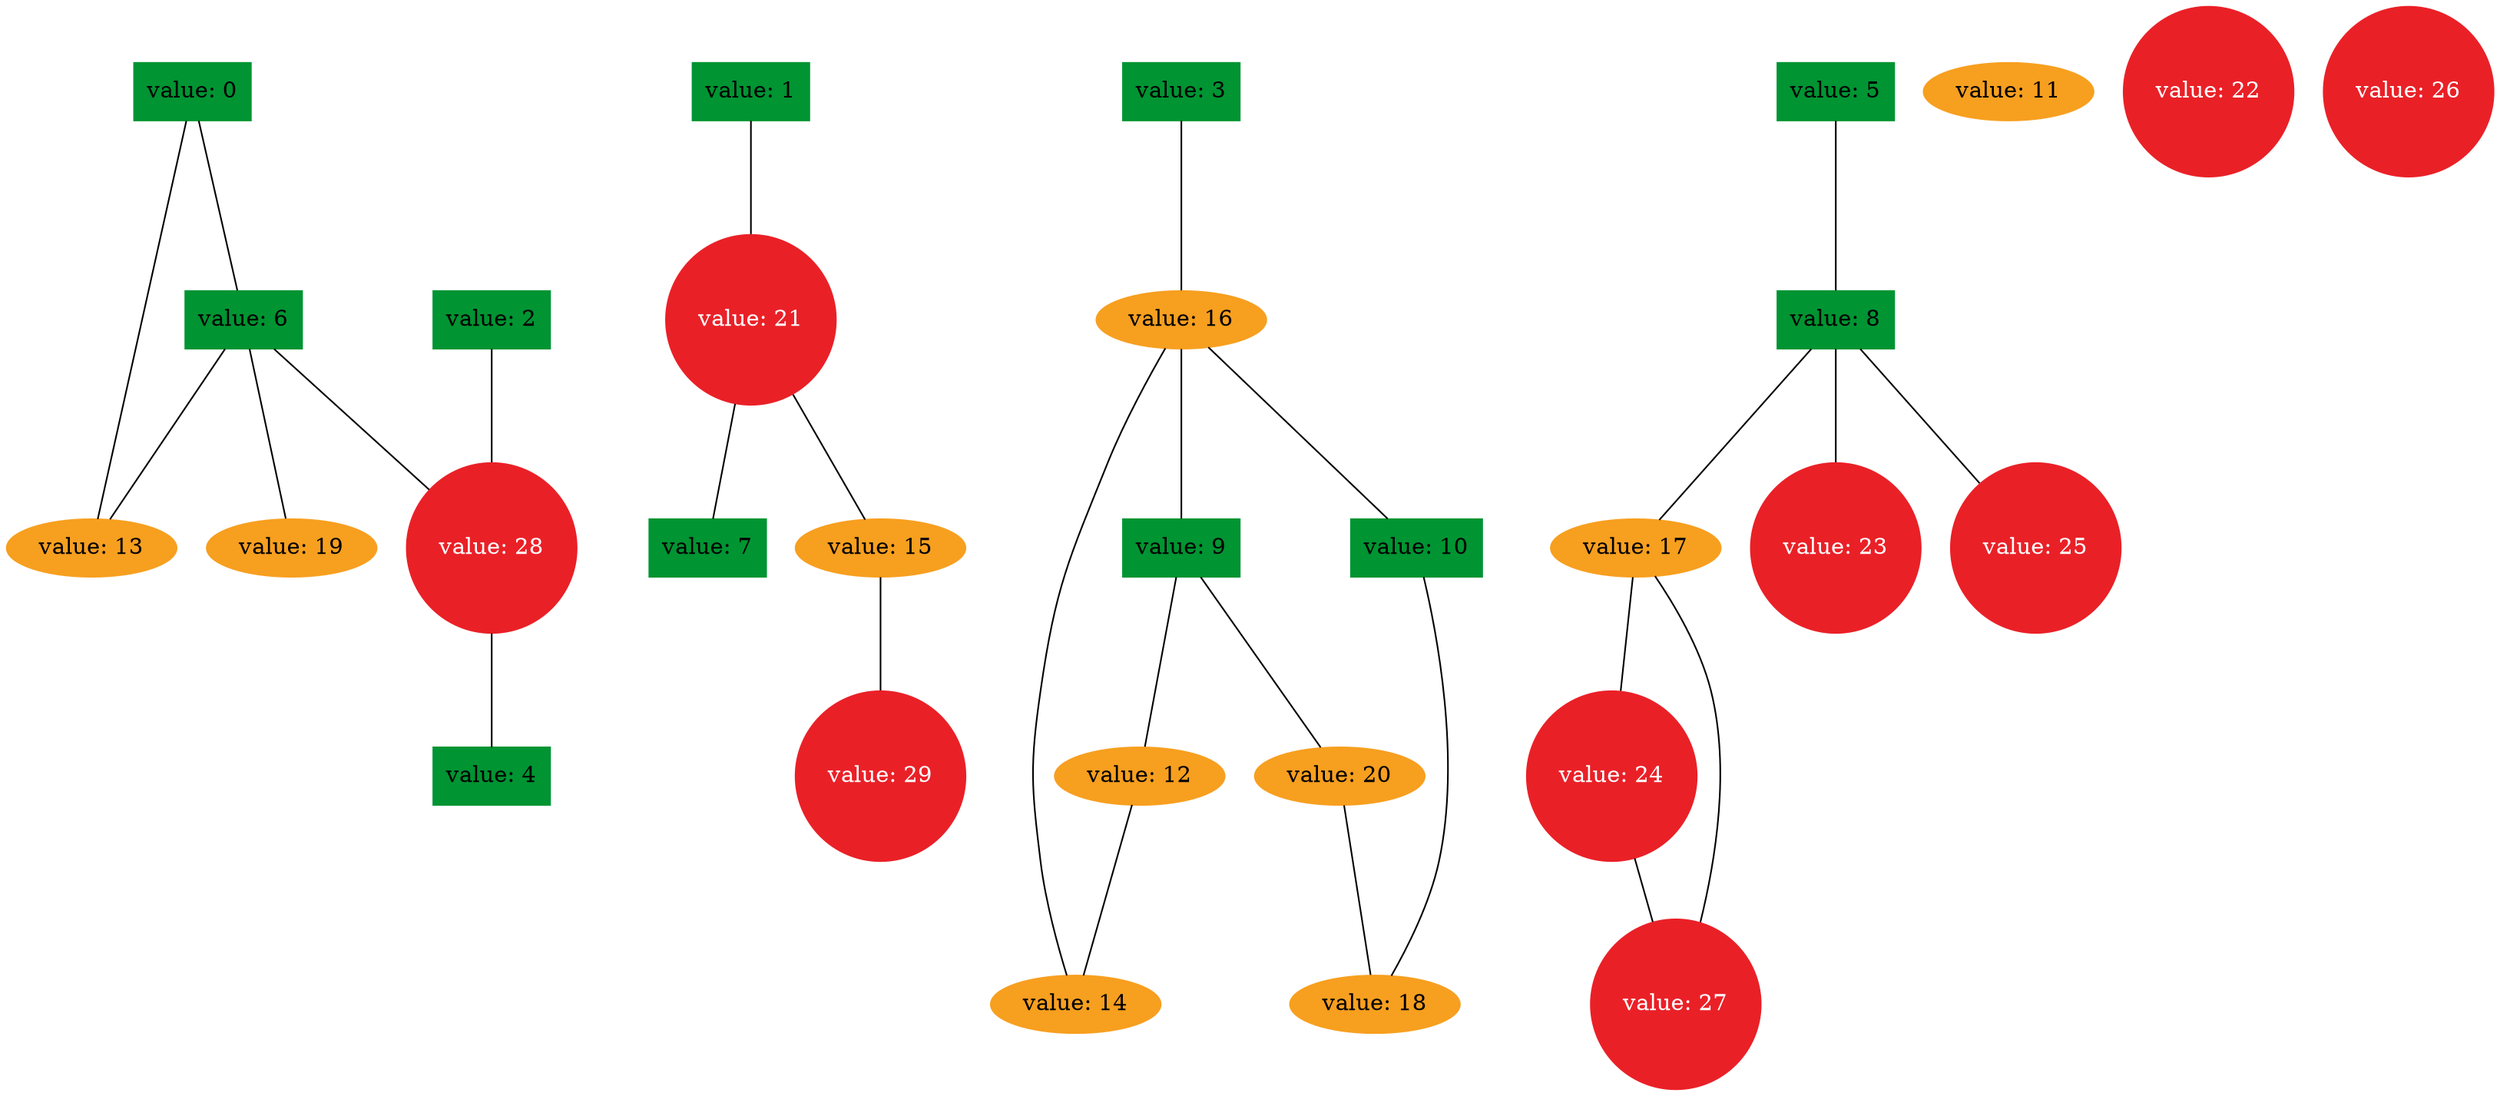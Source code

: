 strict graph {
  bgcolor="#ffffff"

  id0 [shape=box, style=filled, color="#009432", fontcolor="#000000", fillcolor="#009432", label="value: 0"]
  id1 [shape=box, style=filled, color="#009432", fontcolor="#000000", fillcolor="#009432", label="value: 6"]
  id2 [shape=ellipse, style=filled, color="#f79f1f", fontcolor="#000000", fillcolor="#f79f1f", label="value: 13"]
  id3 [shape=ellipse, style=filled, color="#f79f1f", fontcolor="#000000", fillcolor="#f79f1f", label="value: 19"]
  id4 [shape=circle, style=filled, color="#ea2027", fontcolor="#ffffff", fillcolor="#ea2027", label="value: 28"]
  id5 [shape=box, style=filled, color="#009432", fontcolor="#000000", fillcolor="#009432", label="value: 1"]
  id6 [shape=circle, style=filled, color="#ea2027", fontcolor="#ffffff", fillcolor="#ea2027", label="value: 21"]
  id7 [shape=box, style=filled, color="#009432", fontcolor="#000000", fillcolor="#009432", label="value: 7"]
  id8 [shape=ellipse, style=filled, color="#f79f1f", fontcolor="#000000", fillcolor="#f79f1f", label="value: 15"]
  id9 [shape=box, style=filled, color="#009432", fontcolor="#000000", fillcolor="#009432", label="value: 2"]
  id10 [shape=box, style=filled, color="#009432", fontcolor="#000000", fillcolor="#009432", label="value: 4"]
  id11 [shape=box, style=filled, color="#009432", fontcolor="#000000", fillcolor="#009432", label="value: 3"]
  id12 [shape=ellipse, style=filled, color="#f79f1f", fontcolor="#000000", fillcolor="#f79f1f", label="value: 16"]
  id13 [shape=box, style=filled, color="#009432", fontcolor="#000000", fillcolor="#009432", label="value: 9"]
  id14 [shape=box, style=filled, color="#009432", fontcolor="#000000", fillcolor="#009432", label="value: 10"]
  id15 [shape=ellipse, style=filled, color="#f79f1f", fontcolor="#000000", fillcolor="#f79f1f", label="value: 14"]
  id16 [shape=box, style=filled, color="#009432", fontcolor="#000000", fillcolor="#009432", label="value: 5"]
  id17 [shape=box, style=filled, color="#009432", fontcolor="#000000", fillcolor="#009432", label="value: 8"]
  id18 [shape=ellipse, style=filled, color="#f79f1f", fontcolor="#000000", fillcolor="#f79f1f", label="value: 17"]
  id19 [shape=circle, style=filled, color="#ea2027", fontcolor="#ffffff", fillcolor="#ea2027", label="value: 23"]
  id20 [shape=circle, style=filled, color="#ea2027", fontcolor="#ffffff", fillcolor="#ea2027", label="value: 25"]
  id21 [shape=circle, style=filled, color="#ea2027", fontcolor="#ffffff", fillcolor="#ea2027", label="value: 24"]
  id22 [shape=circle, style=filled, color="#ea2027", fontcolor="#ffffff", fillcolor="#ea2027", label="value: 27"]
  id23 [shape=ellipse, style=filled, color="#f79f1f", fontcolor="#000000", fillcolor="#f79f1f", label="value: 12"]
  id24 [shape=ellipse, style=filled, color="#f79f1f", fontcolor="#000000", fillcolor="#f79f1f", label="value: 20"]
  id25 [shape=ellipse, style=filled, color="#f79f1f", fontcolor="#000000", fillcolor="#f79f1f", label="value: 18"]
  id26 [shape=circle, style=filled, color="#ea2027", fontcolor="#ffffff", fillcolor="#ea2027", label="value: 29"]
  id27 [shape=ellipse, style=filled, color="#f79f1f", fontcolor="#000000", fillcolor="#f79f1f", label="value: 11"]
  id28 [shape=circle, style=filled, color="#ea2027", fontcolor="#ffffff", fillcolor="#ea2027", label="value: 22"]
  id29 [shape=circle, style=filled, color="#ea2027", fontcolor="#ffffff", fillcolor="#ea2027", label="value: 26"]

  id0 -- id1 [color="#000000", fontcolor="#000000", style=solid]
  id0 -- id2 [color="#000000", fontcolor="#000000", style=solid]
  id1 -- id2 [color="#000000", fontcolor="#000000", style=solid]
  id1 -- id3 [color="#000000", fontcolor="#000000", style=solid]
  id1 -- id4 [color="#000000", fontcolor="#000000", style=solid]
  id5 -- id6 [color="#000000", fontcolor="#000000", style=solid]
  id6 -- id7 [color="#000000", fontcolor="#000000", style=solid]
  id6 -- id8 [color="#000000", fontcolor="#000000", style=solid]
  id9 -- id4 [color="#000000", fontcolor="#000000", style=solid]
  id4 -- id10 [color="#000000", fontcolor="#000000", style=solid]
  id11 -- id12 [color="#000000", fontcolor="#000000", style=solid]
  id12 -- id13 [color="#000000", fontcolor="#000000", style=solid]
  id12 -- id14 [color="#000000", fontcolor="#000000", style=solid]
  id12 -- id15 [color="#000000", fontcolor="#000000", style=solid]
  id16 -- id17 [color="#000000", fontcolor="#000000", style=solid]
  id17 -- id18 [color="#000000", fontcolor="#000000", style=solid]
  id17 -- id19 [color="#000000", fontcolor="#000000", style=solid]
  id17 -- id20 [color="#000000", fontcolor="#000000", style=solid]
  id18 -- id21 [color="#000000", fontcolor="#000000", style=solid]
  id18 -- id22 [color="#000000", fontcolor="#000000", style=solid]
  id13 -- id23 [color="#000000", fontcolor="#000000", style=solid]
  id13 -- id24 [color="#000000", fontcolor="#000000", style=solid]
  id23 -- id15 [color="#000000", fontcolor="#000000", style=solid]
  id24 -- id25 [color="#000000", fontcolor="#000000", style=solid]
  id14 -- id25 [color="#000000", fontcolor="#000000", style=solid]
  id8 -- id26 [color="#000000", fontcolor="#000000", style=solid]
  id21 -- id22 [color="#000000", fontcolor="#000000", style=solid]
}
